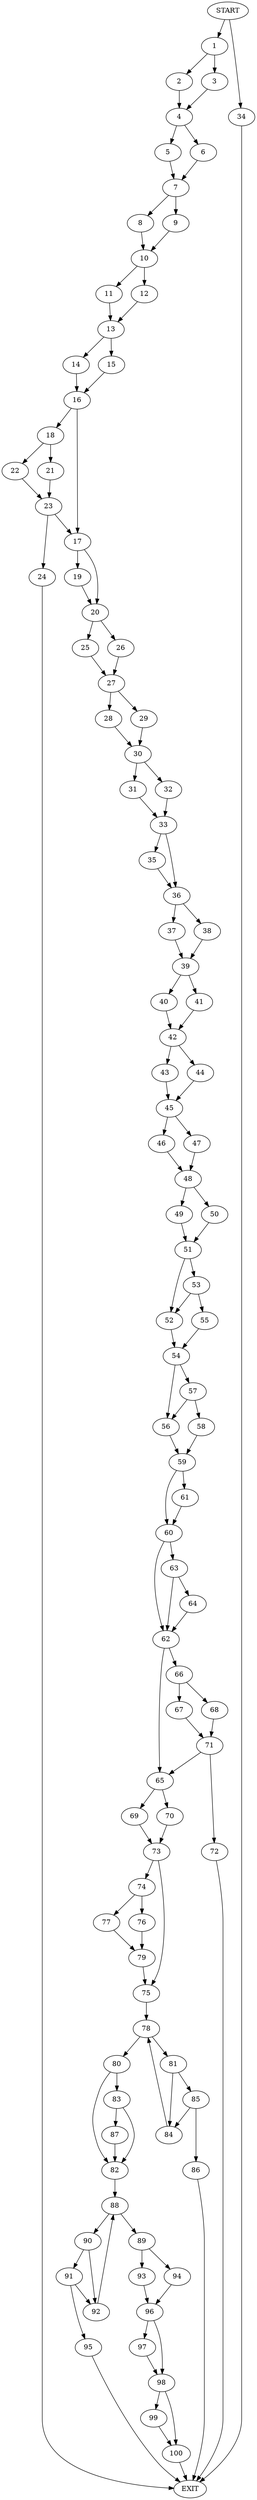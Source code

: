 digraph {
0 [label="START"]
101 [label="EXIT"]
0 -> 1
1 -> 2
1 -> 3
2 -> 4
3 -> 4
4 -> 5
4 -> 6
6 -> 7
5 -> 7
7 -> 8
7 -> 9
9 -> 10
8 -> 10
10 -> 11
10 -> 12
11 -> 13
12 -> 13
13 -> 14
13 -> 15
14 -> 16
15 -> 16
16 -> 17
16 -> 18
17 -> 19
17 -> 20
18 -> 21
18 -> 22
21 -> 23
22 -> 23
23 -> 17
23 -> 24
24 -> 101
19 -> 20
20 -> 25
20 -> 26
26 -> 27
25 -> 27
27 -> 28
27 -> 29
28 -> 30
29 -> 30
30 -> 31
30 -> 32
32 -> 33
31 -> 33
0 -> 34
34 -> 101
33 -> 35
33 -> 36
36 -> 37
36 -> 38
35 -> 36
37 -> 39
38 -> 39
39 -> 40
39 -> 41
41 -> 42
40 -> 42
42 -> 43
42 -> 44
43 -> 45
44 -> 45
45 -> 46
45 -> 47
46 -> 48
47 -> 48
48 -> 49
48 -> 50
49 -> 51
50 -> 51
51 -> 52
51 -> 53
52 -> 54
53 -> 55
53 -> 52
55 -> 54
54 -> 56
54 -> 57
57 -> 56
57 -> 58
56 -> 59
58 -> 59
59 -> 60
59 -> 61
60 -> 62
60 -> 63
61 -> 60
63 -> 64
63 -> 62
62 -> 65
62 -> 66
64 -> 62
66 -> 67
66 -> 68
65 -> 69
65 -> 70
67 -> 71
68 -> 71
71 -> 72
71 -> 65
72 -> 101
70 -> 73
69 -> 73
73 -> 74
73 -> 75
74 -> 76
74 -> 77
75 -> 78
76 -> 79
77 -> 79
79 -> 75
78 -> 80
78 -> 81
80 -> 82
80 -> 83
81 -> 84
81 -> 85
85 -> 86
85 -> 84
84 -> 78
86 -> 101
83 -> 82
83 -> 87
82 -> 88
87 -> 82
88 -> 89
88 -> 90
90 -> 91
90 -> 92
89 -> 93
89 -> 94
91 -> 92
91 -> 95
92 -> 88
95 -> 101
94 -> 96
93 -> 96
96 -> 97
96 -> 98
98 -> 99
98 -> 100
97 -> 98
99 -> 100
100 -> 101
}
